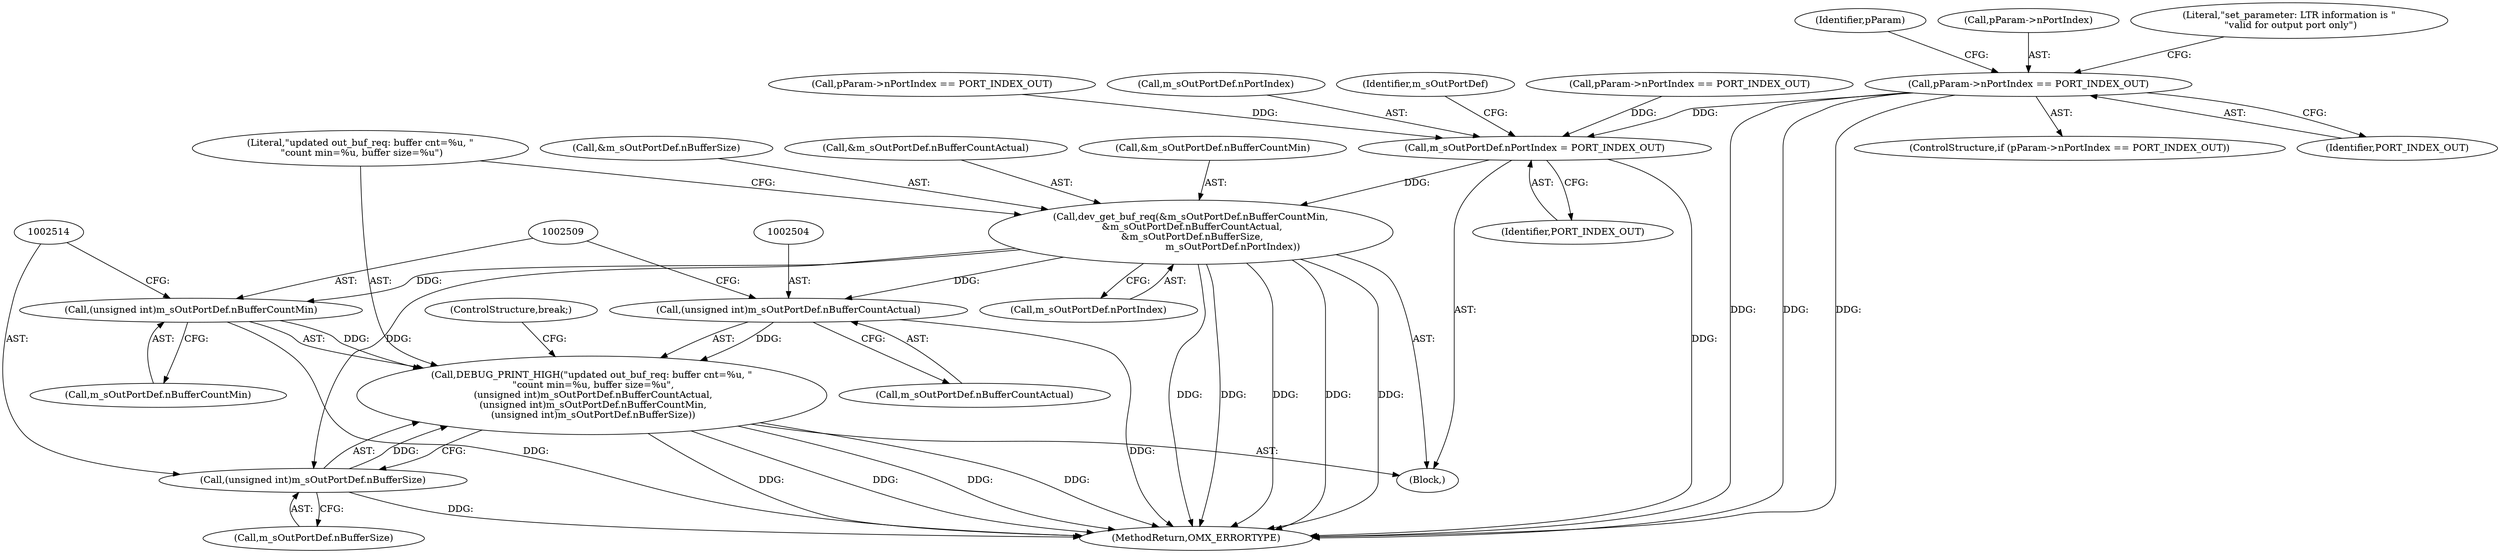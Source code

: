digraph "0_Android_89913d7df36dbeb458ce165856bd6505a2ec647d_2@pointer" {
"1002395" [label="(Call,pParam->nPortIndex == PORT_INDEX_OUT)"];
"1002480" [label="(Call,m_sOutPortDef.nPortIndex = PORT_INDEX_OUT)"];
"1002485" [label="(Call,dev_get_buf_req(&m_sOutPortDef.nBufferCountMin,\n &m_sOutPortDef.nBufferCountActual,\n &m_sOutPortDef.nBufferSize,\n                            m_sOutPortDef.nPortIndex))"];
"1002503" [label="(Call,(unsigned int)m_sOutPortDef.nBufferCountActual)"];
"1002501" [label="(Call,DEBUG_PRINT_HIGH(\"updated out_buf_req: buffer cnt=%u, \"\n \"count min=%u, buffer size=%u\",\n (unsigned int)m_sOutPortDef.nBufferCountActual,\n (unsigned int)m_sOutPortDef.nBufferCountMin,\n (unsigned int)m_sOutPortDef.nBufferSize))"];
"1002508" [label="(Call,(unsigned int)m_sOutPortDef.nBufferCountMin)"];
"1002513" [label="(Call,(unsigned int)m_sOutPortDef.nBufferSize)"];
"1002494" [label="(Call,&m_sOutPortDef.nBufferSize)"];
"1002481" [label="(Call,m_sOutPortDef.nPortIndex)"];
"1002404" [label="(Identifier,pParam)"];
"1002394" [label="(ControlStructure,if (pParam->nPortIndex == PORT_INDEX_OUT))"];
"1002510" [label="(Call,m_sOutPortDef.nBufferCountMin)"];
"1002513" [label="(Call,(unsigned int)m_sOutPortDef.nBufferSize)"];
"1002480" [label="(Call,m_sOutPortDef.nPortIndex = PORT_INDEX_OUT)"];
"1002501" [label="(Call,DEBUG_PRINT_HIGH(\"updated out_buf_req: buffer cnt=%u, \"\n \"count min=%u, buffer size=%u\",\n (unsigned int)m_sOutPortDef.nBufferCountActual,\n (unsigned int)m_sOutPortDef.nBufferCountMin,\n (unsigned int)m_sOutPortDef.nBufferSize))"];
"1002498" [label="(Call,m_sOutPortDef.nPortIndex)"];
"1002518" [label="(ControlStructure,break;)"];
"1002396" [label="(Call,pParam->nPortIndex)"];
"1002490" [label="(Call,&m_sOutPortDef.nBufferCountActual)"];
"1002479" [label="(Block,)"];
"1002488" [label="(Identifier,m_sOutPortDef)"];
"1002399" [label="(Identifier,PORT_INDEX_OUT)"];
"1002484" [label="(Identifier,PORT_INDEX_OUT)"];
"1002357" [label="(Call,pParam->nPortIndex == PORT_INDEX_OUT)"];
"1002503" [label="(Call,(unsigned int)m_sOutPortDef.nBufferCountActual)"];
"1002423" [label="(Literal,\"set_parameter: LTR information is \"\n \"valid for output port only\")"];
"1002502" [label="(Literal,\"updated out_buf_req: buffer cnt=%u, \"\n \"count min=%u, buffer size=%u\")"];
"1002319" [label="(Call,pParam->nPortIndex == PORT_INDEX_OUT)"];
"1002515" [label="(Call,m_sOutPortDef.nBufferSize)"];
"1002951" [label="(MethodReturn,OMX_ERRORTYPE)"];
"1002508" [label="(Call,(unsigned int)m_sOutPortDef.nBufferCountMin)"];
"1002486" [label="(Call,&m_sOutPortDef.nBufferCountMin)"];
"1002505" [label="(Call,m_sOutPortDef.nBufferCountActual)"];
"1002485" [label="(Call,dev_get_buf_req(&m_sOutPortDef.nBufferCountMin,\n &m_sOutPortDef.nBufferCountActual,\n &m_sOutPortDef.nBufferSize,\n                            m_sOutPortDef.nPortIndex))"];
"1002395" [label="(Call,pParam->nPortIndex == PORT_INDEX_OUT)"];
"1002395" -> "1002394"  [label="AST: "];
"1002395" -> "1002399"  [label="CFG: "];
"1002396" -> "1002395"  [label="AST: "];
"1002399" -> "1002395"  [label="AST: "];
"1002404" -> "1002395"  [label="CFG: "];
"1002423" -> "1002395"  [label="CFG: "];
"1002395" -> "1002951"  [label="DDG: "];
"1002395" -> "1002951"  [label="DDG: "];
"1002395" -> "1002951"  [label="DDG: "];
"1002395" -> "1002480"  [label="DDG: "];
"1002480" -> "1002479"  [label="AST: "];
"1002480" -> "1002484"  [label="CFG: "];
"1002481" -> "1002480"  [label="AST: "];
"1002484" -> "1002480"  [label="AST: "];
"1002488" -> "1002480"  [label="CFG: "];
"1002480" -> "1002951"  [label="DDG: "];
"1002319" -> "1002480"  [label="DDG: "];
"1002357" -> "1002480"  [label="DDG: "];
"1002480" -> "1002485"  [label="DDG: "];
"1002485" -> "1002479"  [label="AST: "];
"1002485" -> "1002498"  [label="CFG: "];
"1002486" -> "1002485"  [label="AST: "];
"1002490" -> "1002485"  [label="AST: "];
"1002494" -> "1002485"  [label="AST: "];
"1002498" -> "1002485"  [label="AST: "];
"1002502" -> "1002485"  [label="CFG: "];
"1002485" -> "1002951"  [label="DDG: "];
"1002485" -> "1002951"  [label="DDG: "];
"1002485" -> "1002951"  [label="DDG: "];
"1002485" -> "1002951"  [label="DDG: "];
"1002485" -> "1002951"  [label="DDG: "];
"1002485" -> "1002503"  [label="DDG: "];
"1002485" -> "1002508"  [label="DDG: "];
"1002485" -> "1002513"  [label="DDG: "];
"1002503" -> "1002501"  [label="AST: "];
"1002503" -> "1002505"  [label="CFG: "];
"1002504" -> "1002503"  [label="AST: "];
"1002505" -> "1002503"  [label="AST: "];
"1002509" -> "1002503"  [label="CFG: "];
"1002503" -> "1002951"  [label="DDG: "];
"1002503" -> "1002501"  [label="DDG: "];
"1002501" -> "1002479"  [label="AST: "];
"1002501" -> "1002513"  [label="CFG: "];
"1002502" -> "1002501"  [label="AST: "];
"1002508" -> "1002501"  [label="AST: "];
"1002513" -> "1002501"  [label="AST: "];
"1002518" -> "1002501"  [label="CFG: "];
"1002501" -> "1002951"  [label="DDG: "];
"1002501" -> "1002951"  [label="DDG: "];
"1002501" -> "1002951"  [label="DDG: "];
"1002501" -> "1002951"  [label="DDG: "];
"1002508" -> "1002501"  [label="DDG: "];
"1002513" -> "1002501"  [label="DDG: "];
"1002508" -> "1002510"  [label="CFG: "];
"1002509" -> "1002508"  [label="AST: "];
"1002510" -> "1002508"  [label="AST: "];
"1002514" -> "1002508"  [label="CFG: "];
"1002508" -> "1002951"  [label="DDG: "];
"1002513" -> "1002515"  [label="CFG: "];
"1002514" -> "1002513"  [label="AST: "];
"1002515" -> "1002513"  [label="AST: "];
"1002513" -> "1002951"  [label="DDG: "];
}
